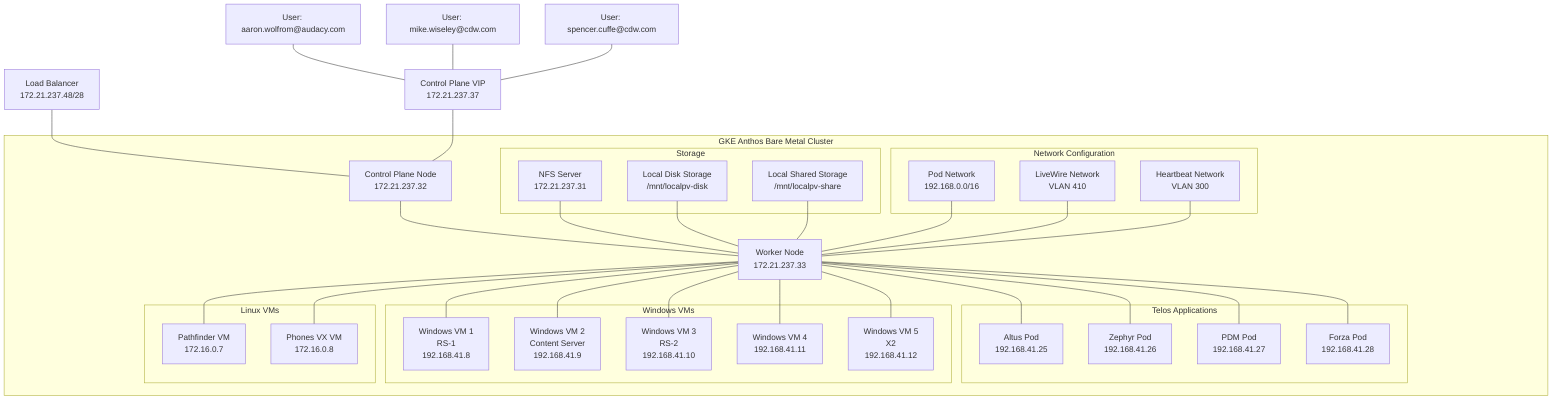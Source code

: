 graph TD
    subgraph "GKE Anthos Bare Metal Cluster"
        CP[Control Plane Node<br>172.21.237.32]
        WN[Worker Node<br>172.21.237.33]
        CP --- WN
        
        subgraph "Network Configuration"
            POD_NET[Pod Network<br>192.168.0.0/16]
            LIVEWIRE[LiveWire Network<br>VLAN 410]
            HEARTBEAT[Heartbeat Network<br>VLAN 300]
        end
        
        subgraph "Storage"
            NFS[NFS Server<br>172.21.237.31]
            LVP_DISK[Local Disk Storage<br>/mnt/localpv-disk]
            LVP_SHARE[Local Shared Storage<br>/mnt/localpv-share]
        end
        
        subgraph "Telos Applications"
            ALTUS[Altus Pod<br>192.168.41.25]
            ZEPHYR[Zephyr Pod<br>192.168.41.26]
            PDM[PDM Pod<br>192.168.41.27]
            FORZA[Forza Pod<br>192.168.41.28]
        end
        
        subgraph "Windows VMs"
            WIN_VM1[Windows VM 1<br>RS-1<br>192.168.41.8]
            WIN_VM2[Windows VM 2<br>Content Server<br>192.168.41.9]
            WIN_VM3[Windows VM 3<br>RS-2<br>192.168.41.10]
            WIN_VM4[Windows VM 4<br>192.168.41.11]
            WIN_VM5[Windows VM 5<br>X2<br>192.168.41.12]
        end
        
        subgraph "Linux VMs"
            PATHFINDER[Pathfinder VM<br>172.16.0.7]
            PHONES[Phones VX VM<br>172.16.0.8]
        end
    end
    
    WN --- ALTUS
    WN --- ZEPHYR
    WN --- PDM
    WN --- FORZA
    
    WN --- WIN_VM1
    WN --- WIN_VM2
    WN --- WIN_VM3
    WN --- WIN_VM4
    WN --- WIN_VM5
    
    WN --- PATHFINDER
    WN --- PHONES
    
    NFS --- WN
    LVP_DISK --- WN
    LVP_SHARE --- WN
    
    POD_NET --- WN
    LIVEWIRE --- WN
    HEARTBEAT --- WN
    
    EXTERNAL_LB[Load Balancer<br>172.21.237.48/28]
    EXTERNAL_LB --- CP
    
    CONTROL_VIP[Control Plane VIP<br>172.21.237.37]
    CONTROL_VIP --- CP
    
    USER1[User: aaron.wolfrom@audacy.com]
    USER2[User: mike.wiseley@cdw.com]
    USER3[User: spencer.cuffe@cdw.com]
    
    USER1 --- CONTROL_VIP
    USER2 --- CONTROL_VIP
    USER3 --- CONTROL_VIP
